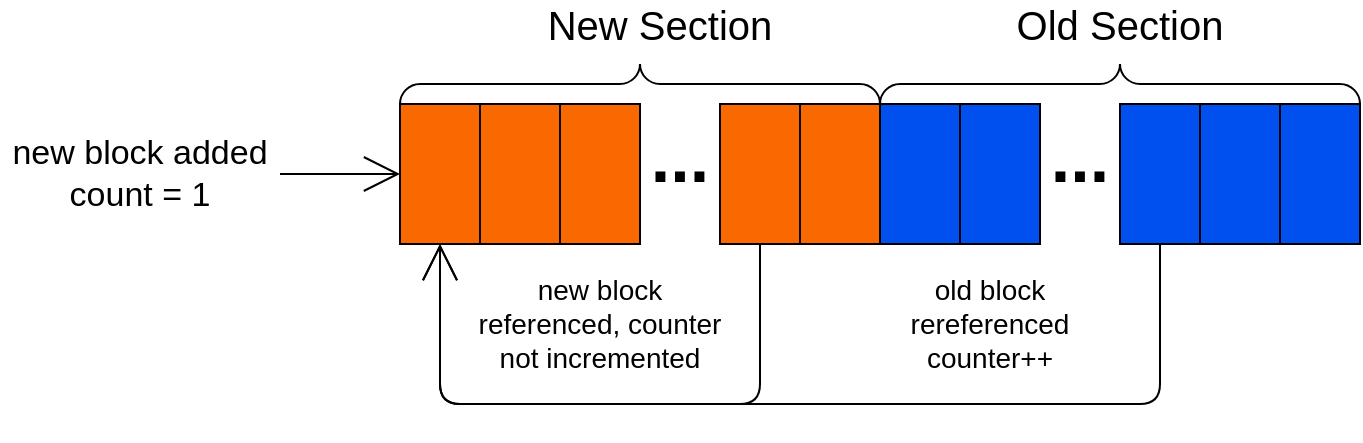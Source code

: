 <mxfile>
    <diagram id="rPt-9GWZZTWv28u_Voq0" name="Page-1">
        <mxGraphModel dx="1028" dy="1479" grid="1" gridSize="10" guides="1" tooltips="1" connect="1" arrows="1" fold="1" page="1" pageScale="1" pageWidth="850" pageHeight="1100" math="0" shadow="0">
            <root>
                <mxCell id="0"/>
                <mxCell id="1" parent="0"/>
                <mxCell id="2" value="" style="rounded=0;whiteSpace=wrap;html=1;fillColor=#fa6800;fontColor=#000000;strokeColor=#000000;" vertex="1" parent="1">
                    <mxGeometry x="210" y="60" width="40" height="70" as="geometry"/>
                </mxCell>
                <mxCell id="3" value="" style="rounded=0;whiteSpace=wrap;html=1;fillColor=#fa6800;fontColor=#000000;strokeColor=#000000;" vertex="1" parent="1">
                    <mxGeometry x="250" y="60" width="40" height="70" as="geometry"/>
                </mxCell>
                <mxCell id="4" value="" style="rounded=0;whiteSpace=wrap;html=1;fillColor=#fa6800;fontColor=#000000;strokeColor=#000000;" vertex="1" parent="1">
                    <mxGeometry x="290" y="60" width="40" height="70" as="geometry"/>
                </mxCell>
                <mxCell id="5" value="..." style="text;html=1;strokeColor=none;fillColor=none;align=center;verticalAlign=bottom;whiteSpace=wrap;rounded=0;fontSize=35;fontStyle=1" vertex="1" parent="1">
                    <mxGeometry x="330" y="70" width="40" height="40" as="geometry"/>
                </mxCell>
                <mxCell id="21" value="" style="edgeStyle=orthogonalEdgeStyle;html=1;exitX=0.5;exitY=1;exitDx=0;exitDy=0;entryX=0.5;entryY=1;entryDx=0;entryDy=0;fontSize=20;startArrow=none;startFill=0;endArrow=open;endFill=0;startSize=16;endSize=16;" edge="1" parent="1" source="6" target="2">
                    <mxGeometry relative="1" as="geometry">
                        <Array as="points">
                            <mxPoint x="390" y="210"/>
                            <mxPoint x="230" y="210"/>
                        </Array>
                    </mxGeometry>
                </mxCell>
                <mxCell id="6" value="" style="rounded=0;whiteSpace=wrap;html=1;fillColor=#fa6800;fontColor=#000000;strokeColor=#000000;" vertex="1" parent="1">
                    <mxGeometry x="370" y="60" width="40" height="70" as="geometry"/>
                </mxCell>
                <mxCell id="7" value="" style="rounded=0;whiteSpace=wrap;html=1;fillColor=#fa6800;fontColor=#000000;strokeColor=#000000;" vertex="1" parent="1">
                    <mxGeometry x="410" y="60" width="40" height="70" as="geometry"/>
                </mxCell>
                <mxCell id="8" value="" style="rounded=0;whiteSpace=wrap;html=1;fillColor=#0050ef;fontColor=#ffffff;strokeColor=#000000;" vertex="1" parent="1">
                    <mxGeometry x="450" y="60" width="40" height="70" as="geometry"/>
                </mxCell>
                <mxCell id="12" value="" style="rounded=0;whiteSpace=wrap;html=1;fillColor=#0050ef;fontColor=#ffffff;strokeColor=#000000;" vertex="1" parent="1">
                    <mxGeometry x="490" y="60" width="40" height="70" as="geometry"/>
                </mxCell>
                <mxCell id="13" value="..." style="text;html=1;strokeColor=none;fillColor=none;align=center;verticalAlign=bottom;whiteSpace=wrap;rounded=0;fontSize=35;fontStyle=1" vertex="1" parent="1">
                    <mxGeometry x="530" y="70" width="40" height="40" as="geometry"/>
                </mxCell>
                <mxCell id="27" style="edgeStyle=orthogonalEdgeStyle;html=1;exitX=0.5;exitY=1;exitDx=0;exitDy=0;fontSize=14;startArrow=none;startFill=0;endArrow=open;endFill=0;startSize=16;endSize=16;" edge="1" parent="1" source="14">
                    <mxGeometry relative="1" as="geometry">
                        <mxPoint x="230" y="130" as="targetPoint"/>
                        <Array as="points">
                            <mxPoint x="590" y="210"/>
                            <mxPoint x="230" y="210"/>
                        </Array>
                    </mxGeometry>
                </mxCell>
                <mxCell id="14" value="" style="rounded=0;whiteSpace=wrap;html=1;fillColor=#0050ef;fontColor=#ffffff;strokeColor=#000000;" vertex="1" parent="1">
                    <mxGeometry x="570" y="60" width="40" height="70" as="geometry"/>
                </mxCell>
                <mxCell id="15" value="" style="rounded=0;whiteSpace=wrap;html=1;fillColor=#0050ef;fontColor=#ffffff;strokeColor=#000000;" vertex="1" parent="1">
                    <mxGeometry x="610" y="60" width="40" height="70" as="geometry"/>
                </mxCell>
                <mxCell id="16" value="" style="rounded=0;whiteSpace=wrap;html=1;fillColor=#0050ef;fontColor=#ffffff;strokeColor=#000000;" vertex="1" parent="1">
                    <mxGeometry x="650" y="60" width="40" height="70" as="geometry"/>
                </mxCell>
                <mxCell id="19" value="New Section" style="text;html=1;strokeColor=none;fillColor=none;align=center;verticalAlign=middle;whiteSpace=wrap;rounded=0;fontSize=20;" vertex="1" parent="1">
                    <mxGeometry x="280" y="10" width="120" height="20" as="geometry"/>
                </mxCell>
                <mxCell id="20" value="Old Section" style="text;html=1;strokeColor=none;fillColor=none;align=center;verticalAlign=middle;whiteSpace=wrap;rounded=0;fontSize=20;" vertex="1" parent="1">
                    <mxGeometry x="510" y="10" width="120" height="20" as="geometry"/>
                </mxCell>
                <mxCell id="22" value="new block referenced, counter not incremented" style="text;html=1;strokeColor=none;fillColor=none;align=center;verticalAlign=middle;whiteSpace=wrap;rounded=0;fontSize=14;" vertex="1" parent="1">
                    <mxGeometry x="245" y="140" width="130" height="60" as="geometry"/>
                </mxCell>
                <mxCell id="29" style="edgeStyle=orthogonalEdgeStyle;html=1;exitX=1;exitY=0.5;exitDx=0;exitDy=0;fontSize=14;startArrow=none;startFill=0;endArrow=open;endFill=0;startSize=16;endSize=16;entryX=0;entryY=0.5;entryDx=0;entryDy=0;" edge="1" parent="1" source="25" target="2">
                    <mxGeometry relative="1" as="geometry">
                        <mxPoint x="229.667" y="130" as="targetPoint"/>
                    </mxGeometry>
                </mxCell>
                <mxCell id="25" value="new block added&lt;br&gt;count = 1" style="text;html=1;strokeColor=none;fillColor=none;align=center;verticalAlign=middle;whiteSpace=wrap;rounded=0;fontSize=17;" vertex="1" parent="1">
                    <mxGeometry x="10" y="70" width="140" height="50" as="geometry"/>
                </mxCell>
                <mxCell id="28" value="old block rereferenced counter++" style="text;html=1;strokeColor=none;fillColor=none;align=center;verticalAlign=middle;whiteSpace=wrap;rounded=0;fontSize=14;" vertex="1" parent="1">
                    <mxGeometry x="440" y="140" width="130" height="60" as="geometry"/>
                </mxCell>
                <mxCell id="30" value="" style="verticalLabelPosition=bottom;shadow=0;dashed=0;align=center;html=1;verticalAlign=top;strokeWidth=1;shape=mxgraph.mockup.markup.curlyBrace;fontSize=14;fontColor=#000000;fillColor=#000000;strokeColor=#000000;" vertex="1" parent="1">
                    <mxGeometry x="450" y="40" width="240" height="20" as="geometry"/>
                </mxCell>
                <mxCell id="31" value="" style="verticalLabelPosition=bottom;shadow=0;dashed=0;align=center;html=1;verticalAlign=top;strokeWidth=1;shape=mxgraph.mockup.markup.curlyBrace;fontSize=14;fontColor=#000000;fillColor=#000000;strokeColor=#000000;" vertex="1" parent="1">
                    <mxGeometry x="210" y="40" width="240" height="20" as="geometry"/>
                </mxCell>
            </root>
        </mxGraphModel>
    </diagram>
</mxfile>
